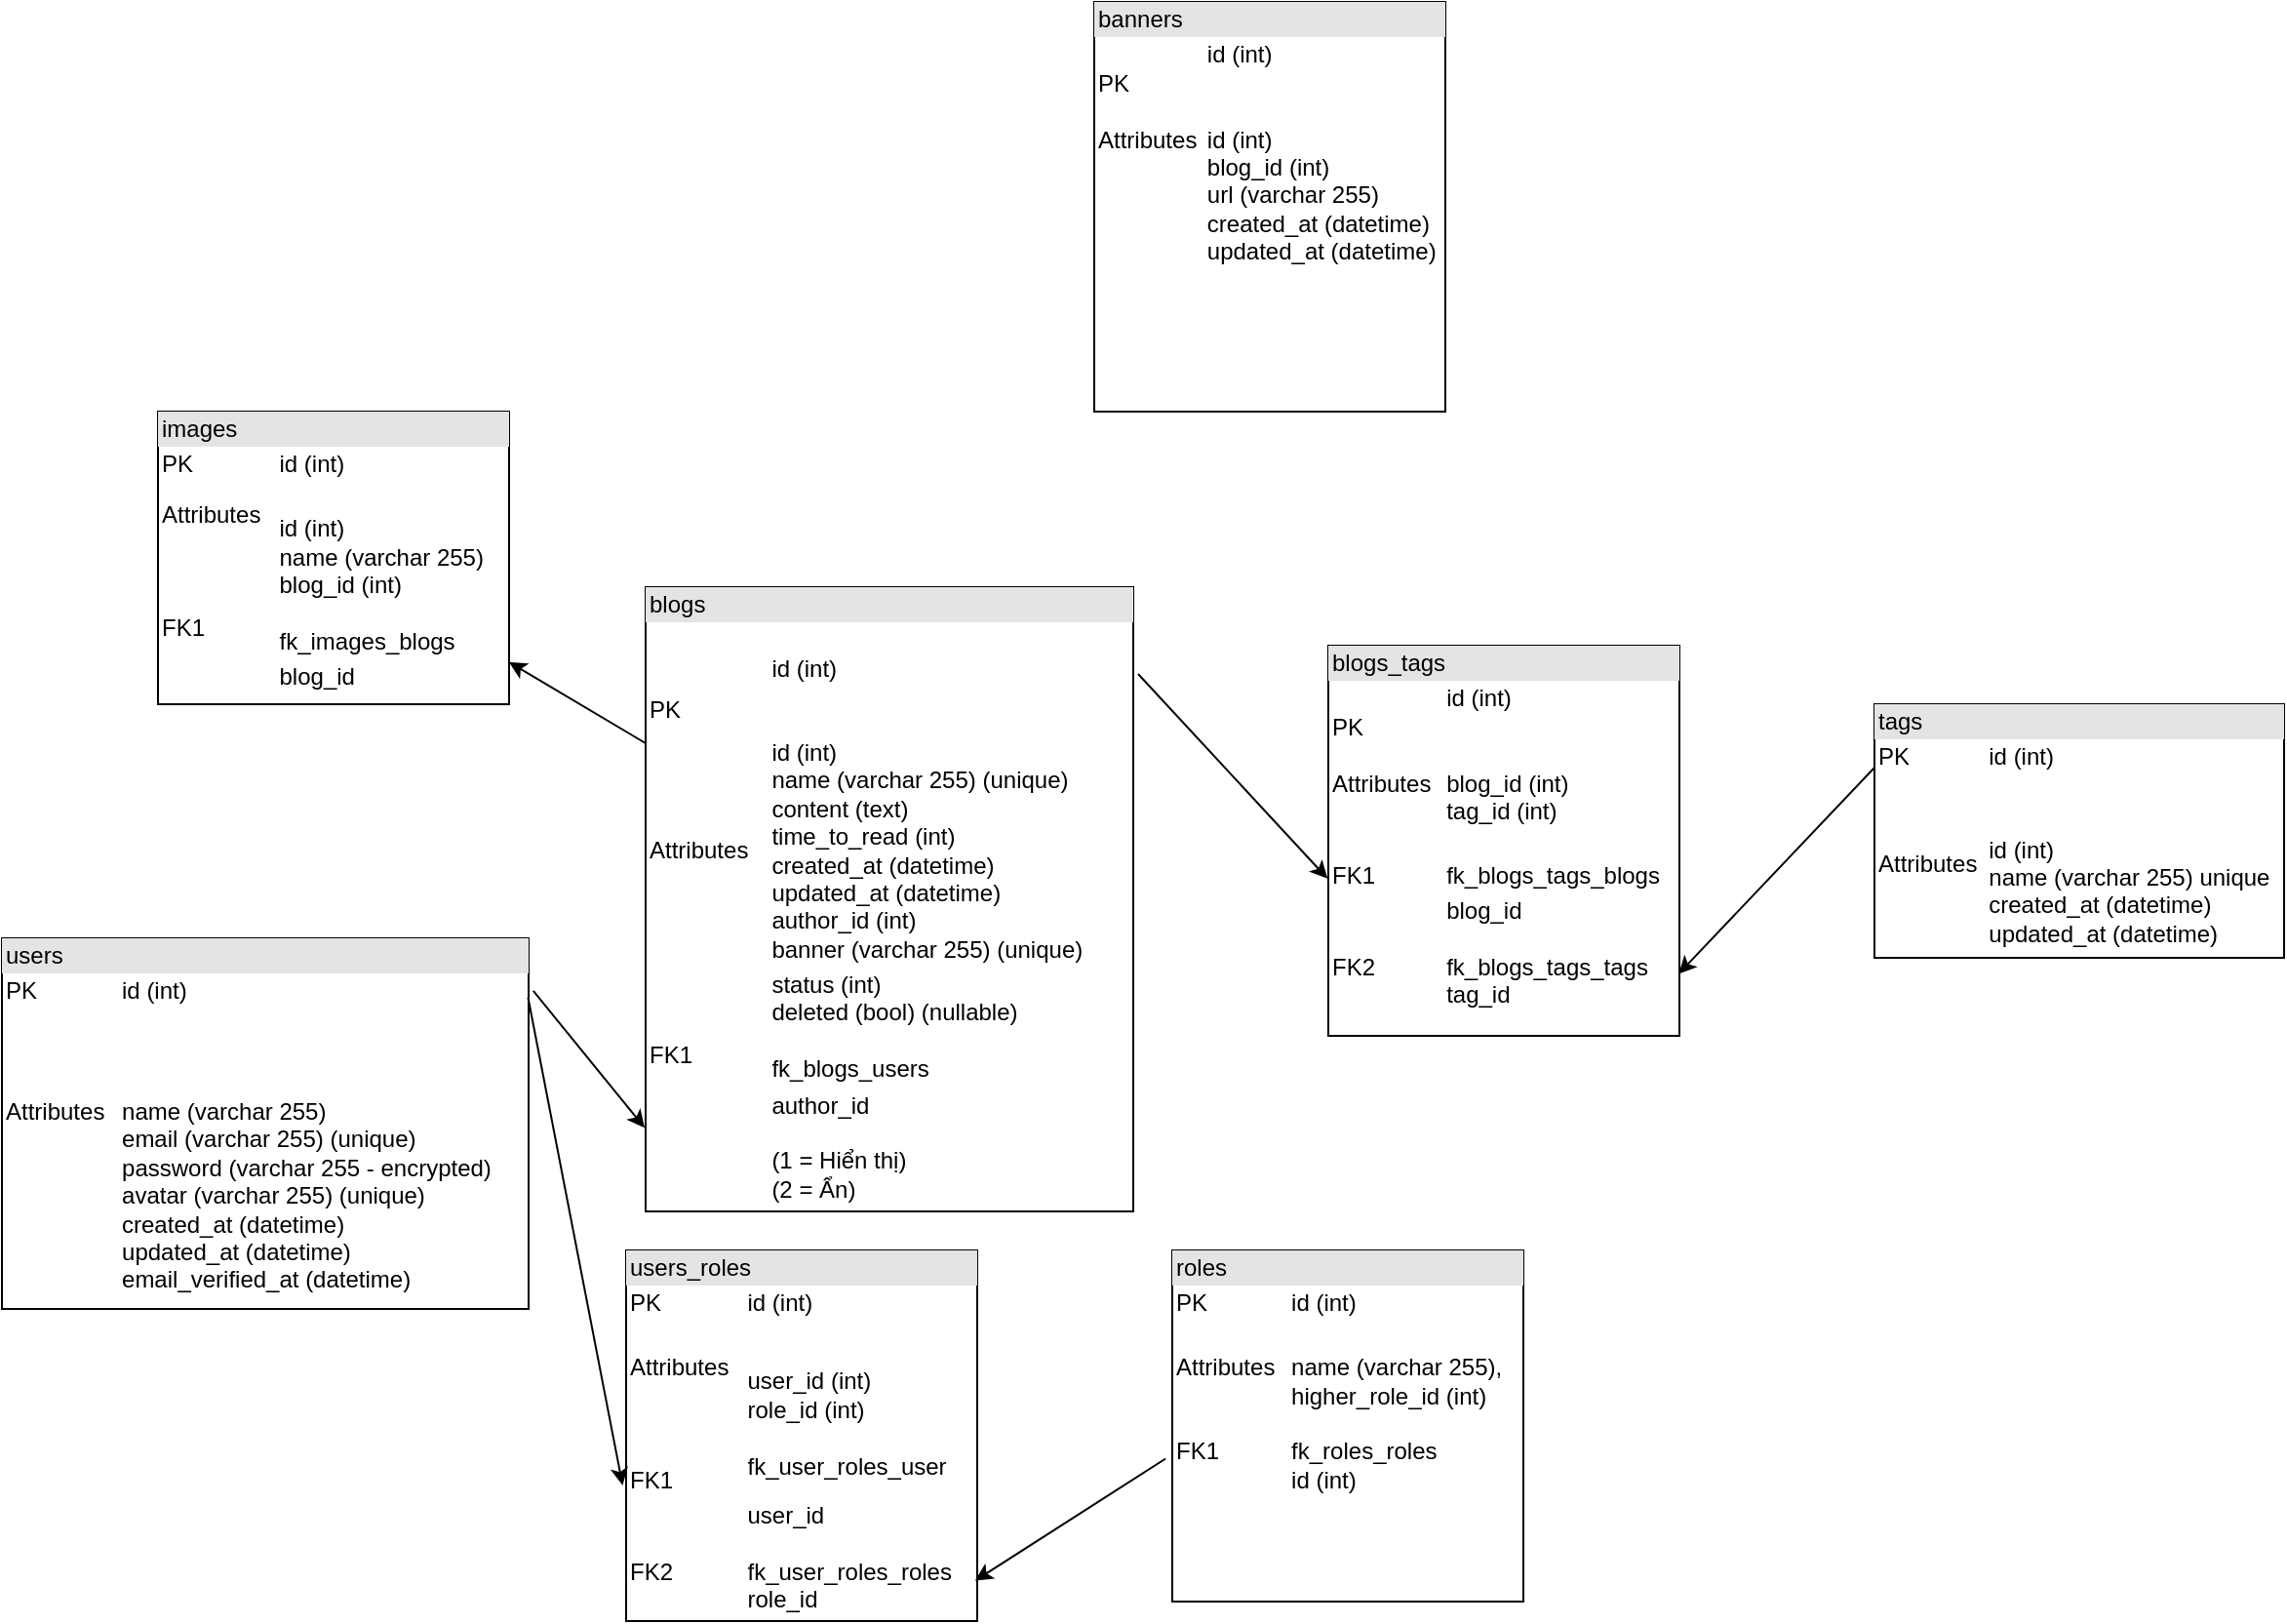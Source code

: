 <mxfile version="20.7.2" type="github">
  <diagram id="NZPrPqI8VFcQH-f-kqF_" name="Page-1">
    <mxGraphModel dx="1443" dy="1663" grid="1" gridSize="10" guides="1" tooltips="1" connect="1" arrows="1" fold="1" page="1" pageScale="1" pageWidth="850" pageHeight="1100" math="0" shadow="0">
      <root>
        <mxCell id="0" />
        <mxCell id="1" parent="0" />
        <mxCell id="JlZy15GJKsMUNHkbQvUu-5" value="&lt;div style=&quot;box-sizing:border-box;width:100%;background:#e4e4e4;padding:2px;&quot;&gt;users&lt;/div&gt;&lt;table style=&quot;width:100%;font-size:1em;&quot; cellpadding=&quot;2&quot; cellspacing=&quot;0&quot;&gt;&lt;tbody&gt;&lt;tr&gt;&lt;td&gt;PK&lt;/td&gt;&lt;td&gt;id (int)&lt;/td&gt;&lt;/tr&gt;&lt;tr&gt;&lt;td&gt;&lt;br&gt;&lt;br&gt;&lt;br&gt;Attributes&lt;br&gt;&lt;br&gt;&lt;br&gt;&lt;br&gt;&lt;br&gt;&lt;br&gt;&lt;br&gt;&lt;br&gt;&lt;br&gt;&lt;br&gt;&lt;/td&gt;&lt;td&gt;name (varchar 255)&lt;br&gt;email (varchar 255) (unique)&lt;br&gt;password (varchar 255 - encrypted)&lt;br&gt;avatar (varchar 255) (unique)&lt;br&gt;created_at (datetime)&lt;br&gt;updated_at (datetime)&lt;br&gt;email_verified_at (datetime)&lt;br&gt;&lt;/td&gt;&lt;/tr&gt;&lt;tr&gt;&lt;td&gt;&lt;br&gt;&lt;br&gt;&lt;/td&gt;&lt;td&gt;&lt;br&gt;&lt;br&gt;&lt;/td&gt;&lt;/tr&gt;&lt;/tbody&gt;&lt;/table&gt;" style="verticalAlign=top;align=left;overflow=fill;html=1;" parent="1" vertex="1">
          <mxGeometry x="-80" y="260" width="270" height="190" as="geometry" />
        </mxCell>
        <mxCell id="JlZy15GJKsMUNHkbQvUu-7" value="&lt;div style=&quot;box-sizing:border-box;width:100%;background:#e4e4e4;padding:2px;&quot;&gt;blogs&lt;/div&gt;&lt;table style=&quot;width:100%;font-size:1em;&quot; cellpadding=&quot;2&quot; cellspacing=&quot;0&quot;&gt;&lt;tbody&gt;&lt;tr&gt;&lt;td&gt;PK&lt;br&gt;&lt;br&gt;&lt;br&gt;&lt;br&gt;&lt;br&gt;Attributes&lt;br&gt;&lt;br&gt;&lt;/td&gt;&lt;td&gt;&lt;br&gt;id (int)&lt;br&gt;&lt;br&gt;&lt;br&gt;id (int)&lt;br&gt;name (varchar 255) (unique)&lt;br style=&quot;border-color: var(--border-color);&quot;&gt;content (text)&lt;br style=&quot;border-color: var(--border-color);&quot;&gt;time_to_read (int)&lt;br style=&quot;border-color: var(--border-color);&quot;&gt;created_at (datetime)&lt;br style=&quot;border-color: var(--border-color);&quot;&gt;updated_at (datetime)&lt;br style=&quot;border-color: var(--border-color);&quot;&gt;author_id (int)&lt;br&gt;banner (varchar 255) (unique)&lt;/td&gt;&lt;/tr&gt;&lt;tr&gt;&lt;td&gt;&lt;br&gt;&lt;br&gt;FK1&lt;/td&gt;&lt;td&gt;status (int)&lt;br&gt;deleted (bool) (nullable)&lt;br&gt;&lt;br&gt;fk_blogs_users&lt;/td&gt;&lt;/tr&gt;&lt;tr&gt;&lt;td&gt;&lt;br&gt;&lt;br&gt;&lt;/td&gt;&lt;td&gt;author_id&lt;br&gt;&lt;br&gt;(1 = Hiển thị)&lt;br&gt;(2 = Ẩn)&lt;br&gt;&lt;br&gt;&lt;/td&gt;&lt;/tr&gt;&lt;/tbody&gt;&lt;/table&gt;" style="verticalAlign=top;align=left;overflow=fill;html=1;" parent="1" vertex="1">
          <mxGeometry x="250" y="80" width="250" height="320" as="geometry" />
        </mxCell>
        <mxCell id="JlZy15GJKsMUNHkbQvUu-8" value="" style="endArrow=classic;html=1;rounded=0;exitX=1.009;exitY=0.142;exitDx=0;exitDy=0;exitPerimeter=0;entryX=-0.002;entryY=0.866;entryDx=0;entryDy=0;entryPerimeter=0;" parent="1" source="JlZy15GJKsMUNHkbQvUu-5" target="JlZy15GJKsMUNHkbQvUu-7" edge="1">
          <mxGeometry width="50" height="50" relative="1" as="geometry">
            <mxPoint x="380" y="520" as="sourcePoint" />
            <mxPoint x="430" y="470" as="targetPoint" />
          </mxGeometry>
        </mxCell>
        <mxCell id="JlZy15GJKsMUNHkbQvUu-9" value="&lt;div style=&quot;box-sizing:border-box;width:100%;background:#e4e4e4;padding:2px;&quot;&gt;users_roles&lt;/div&gt;&lt;table style=&quot;width:100%;font-size:1em;&quot; cellpadding=&quot;2&quot; cellspacing=&quot;0&quot;&gt;&lt;tbody&gt;&lt;tr&gt;&lt;td&gt;PK&lt;span style=&quot;&quot;&gt;	&lt;/span&gt;&lt;/td&gt;&lt;td&gt;id (int)&lt;/td&gt;&lt;/tr&gt;&lt;tr&gt;&lt;td&gt;&lt;br&gt;Attributes&lt;span style=&quot;&quot;&gt;	&lt;/span&gt;&lt;span style=&quot;&quot;&gt;	&lt;/span&gt;&lt;br&gt;&lt;br&gt;&lt;br&gt;&lt;br&gt;FK1&lt;/td&gt;&lt;td&gt;&lt;br&gt;user_id (int)&lt;br style=&quot;border-color: var(--border-color);&quot;&gt;&lt;span style=&quot;border-color: var(--border-color);&quot;&gt;	&lt;/span&gt;&lt;span style=&quot;border-color: var(--border-color);&quot;&gt;	&lt;/span&gt;&lt;span style=&quot;border-color: var(--border-color);&quot;&gt;	&lt;/span&gt;role_id (int)&lt;br&gt;&lt;br&gt;fk_user_roles_user&lt;/td&gt;&lt;/tr&gt;&lt;tr&gt;&lt;td&gt;&lt;br&gt;FK2&lt;/td&gt;&lt;td&gt;user_id&lt;br&gt;&lt;br&gt;fk_user_roles_roles&lt;br&gt;role_id&lt;/td&gt;&lt;/tr&gt;&lt;/tbody&gt;&lt;/table&gt;" style="verticalAlign=top;align=left;overflow=fill;html=1;" parent="1" vertex="1">
          <mxGeometry x="240" y="420" width="180" height="190" as="geometry" />
        </mxCell>
        <mxCell id="JlZy15GJKsMUNHkbQvUu-10" value="&lt;div style=&quot;box-sizing:border-box;width:100%;background:#e4e4e4;padding:2px;&quot;&gt;roles&lt;/div&gt;&lt;table style=&quot;width:100%;font-size:1em;&quot; cellpadding=&quot;2&quot; cellspacing=&quot;0&quot;&gt;&lt;tbody&gt;&lt;tr&gt;&lt;td&gt;PK&lt;/td&gt;&lt;td&gt;id (int)&lt;/td&gt;&lt;/tr&gt;&lt;tr&gt;&lt;td&gt;Attributes&lt;br&gt;&lt;br&gt;&lt;br&gt;FK1&lt;br&gt;&lt;br&gt;&lt;/td&gt;&lt;td&gt;&lt;br&gt;name (varchar 255),&lt;br&gt;higher_role_id (int)&lt;br&gt;&lt;br&gt;fk_roles_roles&lt;br&gt;id (int)&lt;br&gt;&lt;br&gt;&lt;/td&gt;&lt;/tr&gt;&lt;/tbody&gt;&lt;/table&gt;" style="verticalAlign=top;align=left;overflow=fill;html=1;" parent="1" vertex="1">
          <mxGeometry x="520" y="420" width="180" height="180" as="geometry" />
        </mxCell>
        <mxCell id="JlZy15GJKsMUNHkbQvUu-11" value="" style="endArrow=classic;html=1;rounded=0;exitX=0.999;exitY=0.16;exitDx=0;exitDy=0;exitPerimeter=0;entryX=-0.01;entryY=0.634;entryDx=0;entryDy=0;entryPerimeter=0;" parent="1" source="JlZy15GJKsMUNHkbQvUu-5" target="JlZy15GJKsMUNHkbQvUu-9" edge="1">
          <mxGeometry width="50" height="50" relative="1" as="geometry">
            <mxPoint x="310" y="420" as="sourcePoint" />
            <mxPoint x="360" y="370" as="targetPoint" />
          </mxGeometry>
        </mxCell>
        <mxCell id="JlZy15GJKsMUNHkbQvUu-12" value="" style="endArrow=classic;html=1;rounded=0;exitX=-0.019;exitY=0.593;exitDx=0;exitDy=0;exitPerimeter=0;entryX=0.994;entryY=0.891;entryDx=0;entryDy=0;entryPerimeter=0;" parent="1" source="JlZy15GJKsMUNHkbQvUu-10" target="JlZy15GJKsMUNHkbQvUu-9" edge="1">
          <mxGeometry width="50" height="50" relative="1" as="geometry">
            <mxPoint x="310" y="620" as="sourcePoint" />
            <mxPoint x="360" y="570" as="targetPoint" />
          </mxGeometry>
        </mxCell>
        <mxCell id="vLUUnRdCALXY_nLT04qz-1" value="&lt;div style=&quot;box-sizing:border-box;width:100%;background:#e4e4e4;padding:2px;&quot;&gt;banners&lt;/div&gt;&lt;table style=&quot;width:100%;font-size:1em;&quot; cellpadding=&quot;2&quot; cellspacing=&quot;0&quot;&gt;&lt;tbody&gt;&lt;tr&gt;&lt;td&gt;PK&lt;br style=&quot;border-color: var(--border-color);&quot;&gt;&lt;br&gt;Attributes&lt;br&gt;&lt;br&gt;&lt;span style=&quot;&quot;&gt;	&lt;/span&gt;&lt;br&gt;&lt;br&gt;&lt;br&gt;&lt;/td&gt;&lt;td&gt;id (int)&lt;br&gt;&lt;br&gt;&lt;br&gt;id (int)&lt;br&gt;blog_id (int)&lt;br&gt;url (varchar 255)&lt;br&gt;created_at (datetime)&lt;br&gt;updated_at (datetime)&lt;br&gt;&lt;br&gt;&lt;/td&gt;&lt;/tr&gt;&lt;tr&gt;&lt;td&gt;&lt;br&gt;&lt;/td&gt;&lt;td&gt;&lt;/td&gt;&lt;/tr&gt;&lt;tr&gt;&lt;td&gt;&lt;/td&gt;&lt;td&gt;&lt;br&gt;&lt;/td&gt;&lt;/tr&gt;&lt;/tbody&gt;&lt;/table&gt;" style="verticalAlign=top;align=left;overflow=fill;html=1;" vertex="1" parent="1">
          <mxGeometry x="480" y="-220" width="180" height="210" as="geometry" />
        </mxCell>
        <mxCell id="vLUUnRdCALXY_nLT04qz-5" value="&lt;div style=&quot;box-sizing:border-box;width:100%;background:#e4e4e4;padding:2px;&quot;&gt;images&lt;/div&gt;&lt;table style=&quot;width:100%;font-size:1em;&quot; cellpadding=&quot;2&quot; cellspacing=&quot;0&quot;&gt;&lt;tbody&gt;&lt;tr&gt;&lt;td&gt;PK&lt;/td&gt;&lt;td&gt;id (int)&lt;/td&gt;&lt;/tr&gt;&lt;tr&gt;&lt;td&gt;Attributes&lt;br&gt;&lt;br&gt;&lt;br&gt;&lt;br&gt;FK1&lt;/td&gt;&lt;td&gt;&lt;br&gt;id (int)&lt;br&gt;name (varchar 255)&lt;br&gt;blog_id (int)&lt;br&gt;&lt;br&gt;fk_images_blogs&lt;/td&gt;&lt;/tr&gt;&lt;tr&gt;&lt;td&gt;&lt;/td&gt;&lt;td&gt;blog_id&lt;/td&gt;&lt;/tr&gt;&lt;/tbody&gt;&lt;/table&gt;" style="verticalAlign=top;align=left;overflow=fill;html=1;" vertex="1" parent="1">
          <mxGeometry y="-10" width="180" height="150" as="geometry" />
        </mxCell>
        <mxCell id="vLUUnRdCALXY_nLT04qz-6" value="" style="endArrow=classic;html=1;rounded=0;exitX=0;exitY=0.25;exitDx=0;exitDy=0;" edge="1" parent="1" source="JlZy15GJKsMUNHkbQvUu-7" target="vLUUnRdCALXY_nLT04qz-5">
          <mxGeometry width="50" height="50" relative="1" as="geometry">
            <mxPoint x="320" y="180" as="sourcePoint" />
            <mxPoint x="370" y="130" as="targetPoint" />
          </mxGeometry>
        </mxCell>
        <mxCell id="vLUUnRdCALXY_nLT04qz-7" value="&lt;div style=&quot;box-sizing:border-box;width:100%;background:#e4e4e4;padding:2px;&quot;&gt;blogs_tags&lt;/div&gt;&lt;table style=&quot;width:100%;font-size:1em;&quot; cellpadding=&quot;2&quot; cellspacing=&quot;0&quot;&gt;&lt;tbody&gt;&lt;tr&gt;&lt;td&gt;PK&lt;br&gt;&lt;br&gt;Attributes&lt;br&gt;&lt;br&gt;&lt;/td&gt;&lt;td&gt;id (int)&lt;br&gt;&lt;br&gt;&lt;br&gt;blog_id (int)&lt;br&gt;tag_id (int)&lt;br&gt;&lt;br&gt;&lt;/td&gt;&lt;/tr&gt;&lt;tr&gt;&lt;td&gt;FK1&lt;/td&gt;&lt;td&gt;fk_blogs_tags_blogs&lt;/td&gt;&lt;/tr&gt;&lt;tr&gt;&lt;td&gt;&lt;br&gt;FK2&lt;/td&gt;&lt;td&gt;blog_id&lt;br&gt;&lt;br&gt;fk_blogs_tags_tags&lt;br&gt;tag_id&lt;/td&gt;&lt;/tr&gt;&lt;/tbody&gt;&lt;/table&gt;" style="verticalAlign=top;align=left;overflow=fill;html=1;" vertex="1" parent="1">
          <mxGeometry x="600" y="110" width="180" height="200" as="geometry" />
        </mxCell>
        <mxCell id="vLUUnRdCALXY_nLT04qz-8" value="&lt;div style=&quot;box-sizing:border-box;width:100%;background:#e4e4e4;padding:2px;&quot;&gt;tags&lt;/div&gt;&lt;table style=&quot;width:100%;font-size:1em;&quot; cellpadding=&quot;2&quot; cellspacing=&quot;0&quot;&gt;&lt;tbody&gt;&lt;tr&gt;&lt;td&gt;PK&lt;/td&gt;&lt;td&gt;id (int)&lt;/td&gt;&lt;/tr&gt;&lt;tr&gt;&lt;td&gt;Attributes&lt;br&gt;&lt;br&gt;&lt;br&gt;&lt;br&gt;&lt;br&gt;&lt;/td&gt;&lt;td&gt;&lt;br&gt;&lt;br&gt;id (int)&lt;br&gt;name (varchar 255) unique&lt;br&gt;created_at (datetime)&lt;br&gt;updated_at (datetime)&lt;br&gt;&lt;br&gt;&lt;br&gt;&lt;br&gt;&lt;br&gt;&lt;/td&gt;&lt;/tr&gt;&lt;tr&gt;&lt;td&gt;&lt;br&gt;&lt;/td&gt;&lt;td&gt;&lt;br&gt;&lt;/td&gt;&lt;/tr&gt;&lt;/tbody&gt;&lt;/table&gt;" style="verticalAlign=top;align=left;overflow=fill;html=1;" vertex="1" parent="1">
          <mxGeometry x="880" y="140" width="210" height="130" as="geometry" />
        </mxCell>
        <mxCell id="vLUUnRdCALXY_nLT04qz-9" value="" style="endArrow=classic;html=1;rounded=0;entryX=-0.002;entryY=0.597;entryDx=0;entryDy=0;entryPerimeter=0;exitX=1.01;exitY=0.139;exitDx=0;exitDy=0;exitPerimeter=0;" edge="1" parent="1" source="JlZy15GJKsMUNHkbQvUu-7" target="vLUUnRdCALXY_nLT04qz-7">
          <mxGeometry width="50" height="50" relative="1" as="geometry">
            <mxPoint x="420" y="130" as="sourcePoint" />
            <mxPoint x="470" y="80" as="targetPoint" />
          </mxGeometry>
        </mxCell>
        <mxCell id="vLUUnRdCALXY_nLT04qz-10" value="" style="endArrow=classic;html=1;rounded=0;exitX=0;exitY=0.25;exitDx=0;exitDy=0;entryX=0.998;entryY=0.841;entryDx=0;entryDy=0;entryPerimeter=0;" edge="1" parent="1" source="vLUUnRdCALXY_nLT04qz-8" target="vLUUnRdCALXY_nLT04qz-7">
          <mxGeometry width="50" height="50" relative="1" as="geometry">
            <mxPoint x="610" y="250" as="sourcePoint" />
            <mxPoint x="660" y="200" as="targetPoint" />
          </mxGeometry>
        </mxCell>
      </root>
    </mxGraphModel>
  </diagram>
</mxfile>
